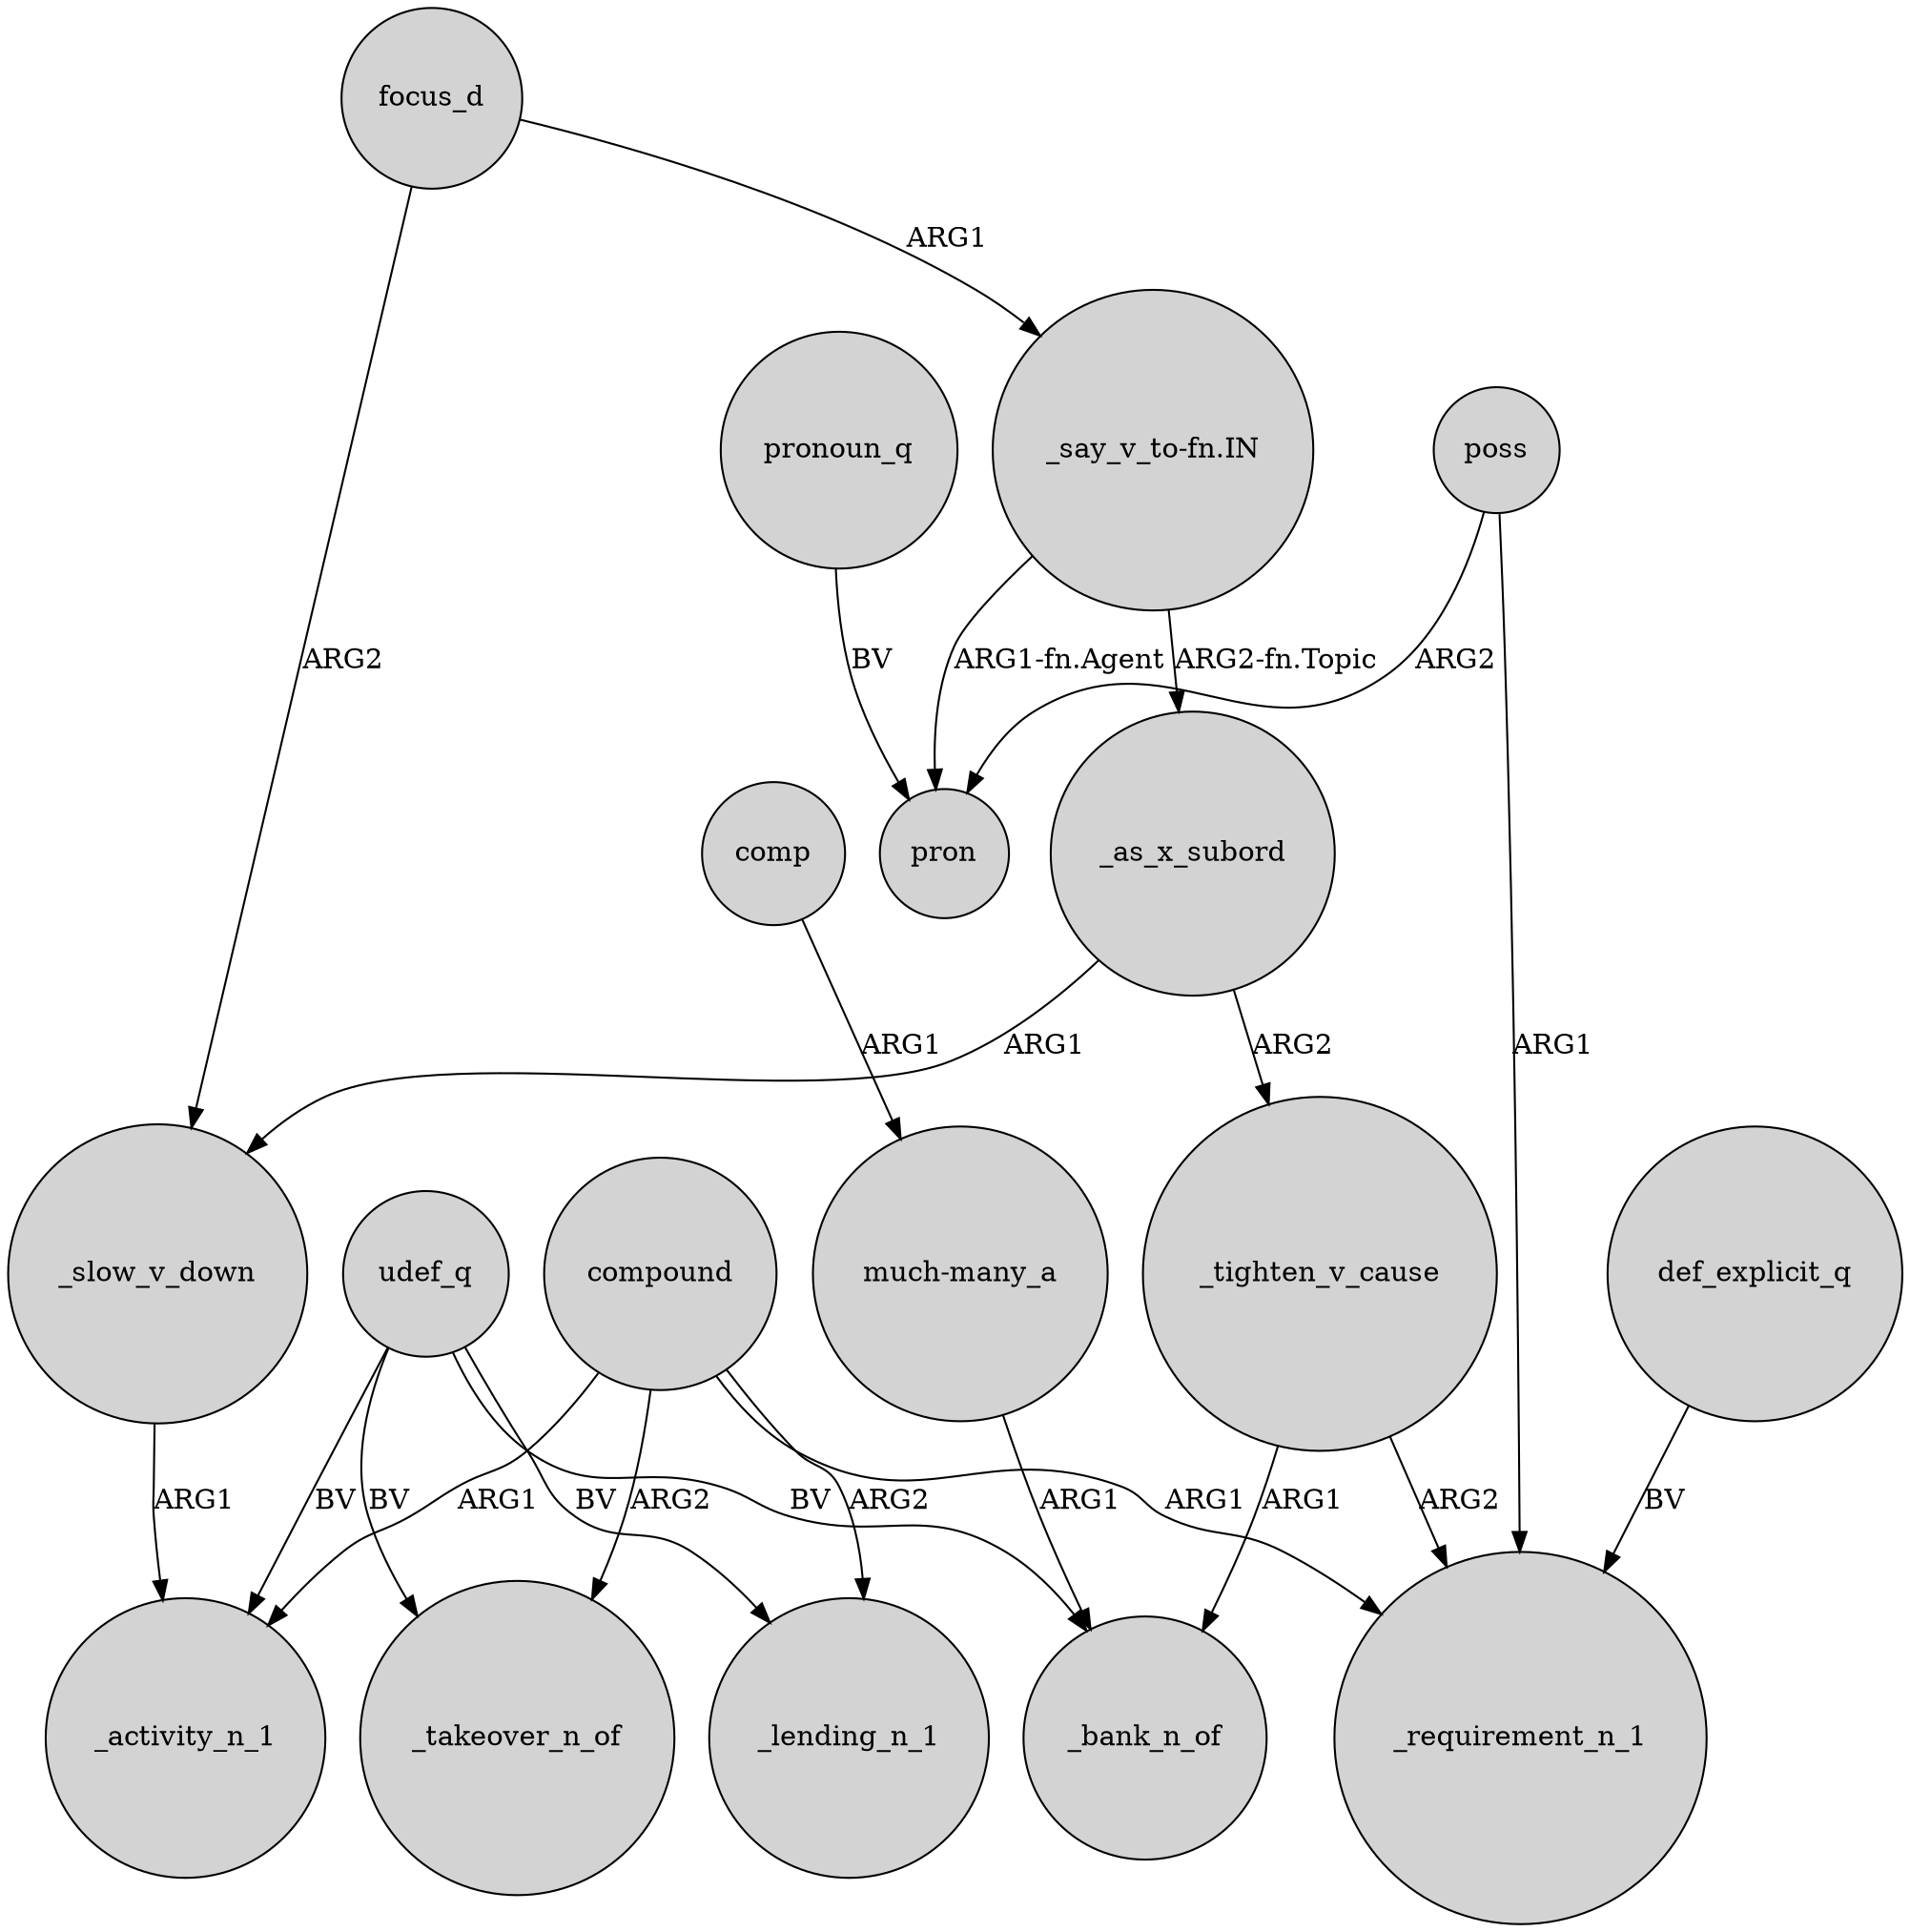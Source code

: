 digraph {
	node [shape=circle style=filled]
	focus_d -> _slow_v_down [label=ARG2]
	udef_q -> _lending_n_1 [label=BV]
	udef_q -> _activity_n_1 [label=BV]
	_tighten_v_cause -> _requirement_n_1 [label=ARG2]
	poss -> pron [label=ARG2]
	udef_q -> _takeover_n_of [label=BV]
	_as_x_subord -> _slow_v_down [label=ARG1]
	_as_x_subord -> _tighten_v_cause [label=ARG2]
	_tighten_v_cause -> _bank_n_of [label=ARG1]
	pronoun_q -> pron [label=BV]
	comp -> "much-many_a" [label=ARG1]
	compound -> _activity_n_1 [label=ARG1]
	"_say_v_to-fn.IN" -> _as_x_subord [label="ARG2-fn.Topic"]
	_slow_v_down -> _activity_n_1 [label=ARG1]
	poss -> _requirement_n_1 [label=ARG1]
	"_say_v_to-fn.IN" -> pron [label="ARG1-fn.Agent"]
	compound -> _requirement_n_1 [label=ARG1]
	"much-many_a" -> _bank_n_of [label=ARG1]
	def_explicit_q -> _requirement_n_1 [label=BV]
	compound -> _takeover_n_of [label=ARG2]
	compound -> _lending_n_1 [label=ARG2]
	udef_q -> _bank_n_of [label=BV]
	focus_d -> "_say_v_to-fn.IN" [label=ARG1]
}
